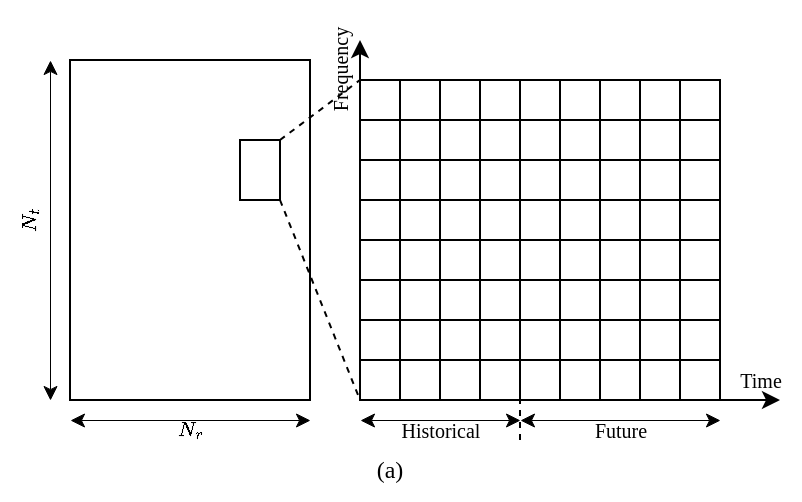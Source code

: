 <mxfile version="28.0.7">
  <diagram name="第 1 页" id="KlJC6zhfKSW6DCbhA5ee">
    <mxGraphModel dx="1056" dy="599" grid="1" gridSize="10" guides="1" tooltips="1" connect="1" arrows="1" fold="1" page="1" pageScale="1" pageWidth="850" pageHeight="1100" math="1" shadow="0">
      <root>
        <mxCell id="0" />
        <mxCell id="1" parent="0" />
        <mxCell id="Ckq702j_ndM2lnB-2Poi-1" value="" style="endArrow=classic;html=1;rounded=0;" parent="1" edge="1">
          <mxGeometry width="50" height="50" relative="1" as="geometry">
            <mxPoint x="200" y="220" as="sourcePoint" />
            <mxPoint x="410" y="220" as="targetPoint" />
          </mxGeometry>
        </mxCell>
        <mxCell id="Ckq702j_ndM2lnB-2Poi-2" value="" style="endArrow=classic;html=1;rounded=0;" parent="1" edge="1">
          <mxGeometry width="50" height="50" relative="1" as="geometry">
            <mxPoint x="200" y="220" as="sourcePoint" />
            <mxPoint x="200" y="40" as="targetPoint" />
          </mxGeometry>
        </mxCell>
        <mxCell id="Ckq702j_ndM2lnB-2Poi-14" value="" style="group" parent="1" vertex="1" connectable="0">
          <mxGeometry x="200" y="200" width="220" height="25" as="geometry" />
        </mxCell>
        <mxCell id="Ckq702j_ndM2lnB-2Poi-3" value="" style="rounded=0;whiteSpace=wrap;html=1;" parent="Ckq702j_ndM2lnB-2Poi-14" vertex="1">
          <mxGeometry width="20" height="20" as="geometry" />
        </mxCell>
        <mxCell id="Ckq702j_ndM2lnB-2Poi-4" value="" style="rounded=0;whiteSpace=wrap;html=1;" parent="Ckq702j_ndM2lnB-2Poi-14" vertex="1">
          <mxGeometry x="20" width="20" height="20" as="geometry" />
        </mxCell>
        <mxCell id="Ckq702j_ndM2lnB-2Poi-5" value="" style="rounded=0;whiteSpace=wrap;html=1;" parent="Ckq702j_ndM2lnB-2Poi-14" vertex="1">
          <mxGeometry x="60" width="20" height="20" as="geometry" />
        </mxCell>
        <mxCell id="Ckq702j_ndM2lnB-2Poi-6" value="" style="rounded=0;whiteSpace=wrap;html=1;" parent="Ckq702j_ndM2lnB-2Poi-14" vertex="1">
          <mxGeometry x="40" width="20" height="20" as="geometry" />
        </mxCell>
        <mxCell id="Ckq702j_ndM2lnB-2Poi-8" value="" style="rounded=0;whiteSpace=wrap;html=1;" parent="Ckq702j_ndM2lnB-2Poi-14" vertex="1">
          <mxGeometry x="80" width="20" height="20" as="geometry" />
        </mxCell>
        <mxCell id="Ckq702j_ndM2lnB-2Poi-9" value="" style="rounded=0;whiteSpace=wrap;html=1;" parent="Ckq702j_ndM2lnB-2Poi-14" vertex="1">
          <mxGeometry x="140" width="20" height="20" as="geometry" />
        </mxCell>
        <mxCell id="Ckq702j_ndM2lnB-2Poi-10" value="" style="rounded=0;whiteSpace=wrap;html=1;" parent="Ckq702j_ndM2lnB-2Poi-14" vertex="1">
          <mxGeometry x="120" width="20" height="20" as="geometry" />
        </mxCell>
        <mxCell id="Ckq702j_ndM2lnB-2Poi-11" value="" style="rounded=0;whiteSpace=wrap;html=1;" parent="Ckq702j_ndM2lnB-2Poi-14" vertex="1">
          <mxGeometry x="160" width="20" height="20" as="geometry" />
        </mxCell>
        <mxCell id="Ckq702j_ndM2lnB-2Poi-12" value="" style="rounded=0;whiteSpace=wrap;html=1;" parent="Ckq702j_ndM2lnB-2Poi-14" vertex="1">
          <mxGeometry x="100" width="20" height="20" as="geometry" />
        </mxCell>
        <mxCell id="Ckq702j_ndM2lnB-2Poi-117" value="&lt;font face=&quot;Times New Roman&quot; style=&quot;font-size: 10px;&quot;&gt;Time&lt;/font&gt;" style="text;html=1;align=center;verticalAlign=middle;resizable=0;points=[];autosize=1;strokeColor=none;fillColor=none;" parent="Ckq702j_ndM2lnB-2Poi-14" vertex="1">
          <mxGeometry x="180" y="-5" width="40" height="30" as="geometry" />
        </mxCell>
        <mxCell id="Ckq702j_ndM2lnB-2Poi-15" value="" style="group" parent="1" vertex="1" connectable="0">
          <mxGeometry x="200" y="180" width="200" height="20" as="geometry" />
        </mxCell>
        <mxCell id="Ckq702j_ndM2lnB-2Poi-16" value="" style="rounded=0;whiteSpace=wrap;html=1;" parent="Ckq702j_ndM2lnB-2Poi-15" vertex="1">
          <mxGeometry width="20" height="20" as="geometry" />
        </mxCell>
        <mxCell id="Ckq702j_ndM2lnB-2Poi-17" value="" style="rounded=0;whiteSpace=wrap;html=1;" parent="Ckq702j_ndM2lnB-2Poi-15" vertex="1">
          <mxGeometry x="20" width="20" height="20" as="geometry" />
        </mxCell>
        <mxCell id="Ckq702j_ndM2lnB-2Poi-18" value="" style="rounded=0;whiteSpace=wrap;html=1;" parent="Ckq702j_ndM2lnB-2Poi-15" vertex="1">
          <mxGeometry x="60" width="20" height="20" as="geometry" />
        </mxCell>
        <mxCell id="Ckq702j_ndM2lnB-2Poi-19" value="" style="rounded=0;whiteSpace=wrap;html=1;" parent="Ckq702j_ndM2lnB-2Poi-15" vertex="1">
          <mxGeometry x="40" width="20" height="20" as="geometry" />
        </mxCell>
        <mxCell id="Ckq702j_ndM2lnB-2Poi-20" value="" style="rounded=0;whiteSpace=wrap;html=1;" parent="Ckq702j_ndM2lnB-2Poi-15" vertex="1">
          <mxGeometry x="80" width="20" height="20" as="geometry" />
        </mxCell>
        <mxCell id="Ckq702j_ndM2lnB-2Poi-21" value="" style="rounded=0;whiteSpace=wrap;html=1;" parent="Ckq702j_ndM2lnB-2Poi-15" vertex="1">
          <mxGeometry x="140" width="20" height="20" as="geometry" />
        </mxCell>
        <mxCell id="Ckq702j_ndM2lnB-2Poi-22" value="" style="rounded=0;whiteSpace=wrap;html=1;" parent="Ckq702j_ndM2lnB-2Poi-15" vertex="1">
          <mxGeometry x="120" width="20" height="20" as="geometry" />
        </mxCell>
        <mxCell id="Ckq702j_ndM2lnB-2Poi-23" value="" style="rounded=0;whiteSpace=wrap;html=1;" parent="Ckq702j_ndM2lnB-2Poi-15" vertex="1">
          <mxGeometry x="160" width="20" height="20" as="geometry" />
        </mxCell>
        <mxCell id="Ckq702j_ndM2lnB-2Poi-24" value="" style="rounded=0;whiteSpace=wrap;html=1;" parent="Ckq702j_ndM2lnB-2Poi-15" vertex="1">
          <mxGeometry x="100" width="20" height="20" as="geometry" />
        </mxCell>
        <mxCell id="Ckq702j_ndM2lnB-2Poi-26" value="" style="group" parent="1" vertex="1" connectable="0">
          <mxGeometry x="200" y="140" width="200" height="20" as="geometry" />
        </mxCell>
        <mxCell id="Ckq702j_ndM2lnB-2Poi-27" value="" style="rounded=0;whiteSpace=wrap;html=1;" parent="Ckq702j_ndM2lnB-2Poi-26" vertex="1">
          <mxGeometry width="20" height="20" as="geometry" />
        </mxCell>
        <mxCell id="Ckq702j_ndM2lnB-2Poi-28" value="" style="rounded=0;whiteSpace=wrap;html=1;" parent="Ckq702j_ndM2lnB-2Poi-26" vertex="1">
          <mxGeometry x="20" width="20" height="20" as="geometry" />
        </mxCell>
        <mxCell id="Ckq702j_ndM2lnB-2Poi-29" value="" style="rounded=0;whiteSpace=wrap;html=1;" parent="Ckq702j_ndM2lnB-2Poi-26" vertex="1">
          <mxGeometry x="60" width="20" height="20" as="geometry" />
        </mxCell>
        <mxCell id="Ckq702j_ndM2lnB-2Poi-30" value="" style="rounded=0;whiteSpace=wrap;html=1;" parent="Ckq702j_ndM2lnB-2Poi-26" vertex="1">
          <mxGeometry x="40" width="20" height="20" as="geometry" />
        </mxCell>
        <mxCell id="Ckq702j_ndM2lnB-2Poi-31" value="" style="rounded=0;whiteSpace=wrap;html=1;" parent="Ckq702j_ndM2lnB-2Poi-26" vertex="1">
          <mxGeometry x="80" width="20" height="20" as="geometry" />
        </mxCell>
        <mxCell id="Ckq702j_ndM2lnB-2Poi-32" value="" style="rounded=0;whiteSpace=wrap;html=1;" parent="Ckq702j_ndM2lnB-2Poi-26" vertex="1">
          <mxGeometry x="140" width="20" height="20" as="geometry" />
        </mxCell>
        <mxCell id="Ckq702j_ndM2lnB-2Poi-33" value="" style="rounded=0;whiteSpace=wrap;html=1;" parent="Ckq702j_ndM2lnB-2Poi-26" vertex="1">
          <mxGeometry x="120" width="20" height="20" as="geometry" />
        </mxCell>
        <mxCell id="Ckq702j_ndM2lnB-2Poi-34" value="" style="rounded=0;whiteSpace=wrap;html=1;" parent="Ckq702j_ndM2lnB-2Poi-26" vertex="1">
          <mxGeometry x="160" width="20" height="20" as="geometry" />
        </mxCell>
        <mxCell id="Ckq702j_ndM2lnB-2Poi-35" value="" style="rounded=0;whiteSpace=wrap;html=1;" parent="Ckq702j_ndM2lnB-2Poi-26" vertex="1">
          <mxGeometry x="100" width="20" height="20" as="geometry" />
        </mxCell>
        <mxCell id="Ckq702j_ndM2lnB-2Poi-37" value="" style="group" parent="1" vertex="1" connectable="0">
          <mxGeometry x="200" y="160" width="200" height="20" as="geometry" />
        </mxCell>
        <mxCell id="Ckq702j_ndM2lnB-2Poi-38" value="" style="rounded=0;whiteSpace=wrap;html=1;" parent="Ckq702j_ndM2lnB-2Poi-37" vertex="1">
          <mxGeometry width="20" height="20" as="geometry" />
        </mxCell>
        <mxCell id="Ckq702j_ndM2lnB-2Poi-39" value="" style="rounded=0;whiteSpace=wrap;html=1;" parent="Ckq702j_ndM2lnB-2Poi-37" vertex="1">
          <mxGeometry x="20" width="20" height="20" as="geometry" />
        </mxCell>
        <mxCell id="Ckq702j_ndM2lnB-2Poi-40" value="" style="rounded=0;whiteSpace=wrap;html=1;" parent="Ckq702j_ndM2lnB-2Poi-37" vertex="1">
          <mxGeometry x="60" width="20" height="20" as="geometry" />
        </mxCell>
        <mxCell id="Ckq702j_ndM2lnB-2Poi-41" value="" style="rounded=0;whiteSpace=wrap;html=1;" parent="Ckq702j_ndM2lnB-2Poi-37" vertex="1">
          <mxGeometry x="40" width="20" height="20" as="geometry" />
        </mxCell>
        <mxCell id="Ckq702j_ndM2lnB-2Poi-42" value="" style="rounded=0;whiteSpace=wrap;html=1;" parent="Ckq702j_ndM2lnB-2Poi-37" vertex="1">
          <mxGeometry x="80" width="20" height="20" as="geometry" />
        </mxCell>
        <mxCell id="Ckq702j_ndM2lnB-2Poi-43" value="" style="rounded=0;whiteSpace=wrap;html=1;" parent="Ckq702j_ndM2lnB-2Poi-37" vertex="1">
          <mxGeometry x="140" width="20" height="20" as="geometry" />
        </mxCell>
        <mxCell id="Ckq702j_ndM2lnB-2Poi-44" value="" style="rounded=0;whiteSpace=wrap;html=1;" parent="Ckq702j_ndM2lnB-2Poi-37" vertex="1">
          <mxGeometry x="120" width="20" height="20" as="geometry" />
        </mxCell>
        <mxCell id="Ckq702j_ndM2lnB-2Poi-45" value="" style="rounded=0;whiteSpace=wrap;html=1;" parent="Ckq702j_ndM2lnB-2Poi-37" vertex="1">
          <mxGeometry x="160" width="20" height="20" as="geometry" />
        </mxCell>
        <mxCell id="Ckq702j_ndM2lnB-2Poi-46" value="" style="rounded=0;whiteSpace=wrap;html=1;" parent="Ckq702j_ndM2lnB-2Poi-37" vertex="1">
          <mxGeometry x="100" width="20" height="20" as="geometry" />
        </mxCell>
        <mxCell id="Ckq702j_ndM2lnB-2Poi-48" value="" style="group" parent="1" vertex="1" connectable="0">
          <mxGeometry x="200" y="120" width="200" height="20" as="geometry" />
        </mxCell>
        <mxCell id="Ckq702j_ndM2lnB-2Poi-49" value="" style="rounded=0;whiteSpace=wrap;html=1;" parent="Ckq702j_ndM2lnB-2Poi-48" vertex="1">
          <mxGeometry width="20" height="20" as="geometry" />
        </mxCell>
        <mxCell id="Ckq702j_ndM2lnB-2Poi-50" value="" style="rounded=0;whiteSpace=wrap;html=1;" parent="Ckq702j_ndM2lnB-2Poi-48" vertex="1">
          <mxGeometry x="20" width="20" height="20" as="geometry" />
        </mxCell>
        <mxCell id="Ckq702j_ndM2lnB-2Poi-51" value="" style="rounded=0;whiteSpace=wrap;html=1;" parent="Ckq702j_ndM2lnB-2Poi-48" vertex="1">
          <mxGeometry x="60" width="20" height="20" as="geometry" />
        </mxCell>
        <mxCell id="Ckq702j_ndM2lnB-2Poi-52" value="" style="rounded=0;whiteSpace=wrap;html=1;" parent="Ckq702j_ndM2lnB-2Poi-48" vertex="1">
          <mxGeometry x="40" width="20" height="20" as="geometry" />
        </mxCell>
        <mxCell id="Ckq702j_ndM2lnB-2Poi-53" value="" style="rounded=0;whiteSpace=wrap;html=1;" parent="Ckq702j_ndM2lnB-2Poi-48" vertex="1">
          <mxGeometry x="80" width="20" height="20" as="geometry" />
        </mxCell>
        <mxCell id="Ckq702j_ndM2lnB-2Poi-54" value="" style="rounded=0;whiteSpace=wrap;html=1;" parent="Ckq702j_ndM2lnB-2Poi-48" vertex="1">
          <mxGeometry x="140" width="20" height="20" as="geometry" />
        </mxCell>
        <mxCell id="Ckq702j_ndM2lnB-2Poi-55" value="" style="rounded=0;whiteSpace=wrap;html=1;" parent="Ckq702j_ndM2lnB-2Poi-48" vertex="1">
          <mxGeometry x="120" width="20" height="20" as="geometry" />
        </mxCell>
        <mxCell id="Ckq702j_ndM2lnB-2Poi-56" value="" style="rounded=0;whiteSpace=wrap;html=1;" parent="Ckq702j_ndM2lnB-2Poi-48" vertex="1">
          <mxGeometry x="160" width="20" height="20" as="geometry" />
        </mxCell>
        <mxCell id="Ckq702j_ndM2lnB-2Poi-57" value="" style="rounded=0;whiteSpace=wrap;html=1;" parent="Ckq702j_ndM2lnB-2Poi-48" vertex="1">
          <mxGeometry x="100" width="20" height="20" as="geometry" />
        </mxCell>
        <mxCell id="Ckq702j_ndM2lnB-2Poi-59" value="" style="group" parent="1" vertex="1" connectable="0">
          <mxGeometry x="200" y="100" width="200" height="20" as="geometry" />
        </mxCell>
        <mxCell id="Ckq702j_ndM2lnB-2Poi-60" value="" style="rounded=0;whiteSpace=wrap;html=1;" parent="Ckq702j_ndM2lnB-2Poi-59" vertex="1">
          <mxGeometry width="20" height="20" as="geometry" />
        </mxCell>
        <mxCell id="Ckq702j_ndM2lnB-2Poi-61" value="" style="rounded=0;whiteSpace=wrap;html=1;" parent="Ckq702j_ndM2lnB-2Poi-59" vertex="1">
          <mxGeometry x="20" width="20" height="20" as="geometry" />
        </mxCell>
        <mxCell id="Ckq702j_ndM2lnB-2Poi-62" value="" style="rounded=0;whiteSpace=wrap;html=1;" parent="Ckq702j_ndM2lnB-2Poi-59" vertex="1">
          <mxGeometry x="60" width="20" height="20" as="geometry" />
        </mxCell>
        <mxCell id="Ckq702j_ndM2lnB-2Poi-63" value="" style="rounded=0;whiteSpace=wrap;html=1;" parent="Ckq702j_ndM2lnB-2Poi-59" vertex="1">
          <mxGeometry x="40" width="20" height="20" as="geometry" />
        </mxCell>
        <mxCell id="Ckq702j_ndM2lnB-2Poi-64" value="" style="rounded=0;whiteSpace=wrap;html=1;" parent="Ckq702j_ndM2lnB-2Poi-59" vertex="1">
          <mxGeometry x="80" width="20" height="20" as="geometry" />
        </mxCell>
        <mxCell id="Ckq702j_ndM2lnB-2Poi-65" value="" style="rounded=0;whiteSpace=wrap;html=1;" parent="Ckq702j_ndM2lnB-2Poi-59" vertex="1">
          <mxGeometry x="140" width="20" height="20" as="geometry" />
        </mxCell>
        <mxCell id="Ckq702j_ndM2lnB-2Poi-66" value="" style="rounded=0;whiteSpace=wrap;html=1;" parent="Ckq702j_ndM2lnB-2Poi-59" vertex="1">
          <mxGeometry x="120" width="20" height="20" as="geometry" />
        </mxCell>
        <mxCell id="Ckq702j_ndM2lnB-2Poi-67" value="" style="rounded=0;whiteSpace=wrap;html=1;" parent="Ckq702j_ndM2lnB-2Poi-59" vertex="1">
          <mxGeometry x="160" width="20" height="20" as="geometry" />
        </mxCell>
        <mxCell id="Ckq702j_ndM2lnB-2Poi-68" value="" style="rounded=0;whiteSpace=wrap;html=1;" parent="Ckq702j_ndM2lnB-2Poi-59" vertex="1">
          <mxGeometry x="100" width="20" height="20" as="geometry" />
        </mxCell>
        <mxCell id="Ckq702j_ndM2lnB-2Poi-70" value="" style="group" parent="1" vertex="1" connectable="0">
          <mxGeometry x="200" y="80" width="200" height="20" as="geometry" />
        </mxCell>
        <mxCell id="Ckq702j_ndM2lnB-2Poi-71" value="" style="rounded=0;whiteSpace=wrap;html=1;" parent="Ckq702j_ndM2lnB-2Poi-70" vertex="1">
          <mxGeometry width="20" height="20" as="geometry" />
        </mxCell>
        <mxCell id="Ckq702j_ndM2lnB-2Poi-72" value="" style="rounded=0;whiteSpace=wrap;html=1;" parent="Ckq702j_ndM2lnB-2Poi-70" vertex="1">
          <mxGeometry x="20" width="20" height="20" as="geometry" />
        </mxCell>
        <mxCell id="Ckq702j_ndM2lnB-2Poi-73" value="" style="rounded=0;whiteSpace=wrap;html=1;" parent="Ckq702j_ndM2lnB-2Poi-70" vertex="1">
          <mxGeometry x="60" width="20" height="20" as="geometry" />
        </mxCell>
        <mxCell id="Ckq702j_ndM2lnB-2Poi-74" value="" style="rounded=0;whiteSpace=wrap;html=1;" parent="Ckq702j_ndM2lnB-2Poi-70" vertex="1">
          <mxGeometry x="40" width="20" height="20" as="geometry" />
        </mxCell>
        <mxCell id="Ckq702j_ndM2lnB-2Poi-75" value="" style="rounded=0;whiteSpace=wrap;html=1;" parent="Ckq702j_ndM2lnB-2Poi-70" vertex="1">
          <mxGeometry x="80" width="20" height="20" as="geometry" />
        </mxCell>
        <mxCell id="Ckq702j_ndM2lnB-2Poi-76" value="" style="rounded=0;whiteSpace=wrap;html=1;" parent="Ckq702j_ndM2lnB-2Poi-70" vertex="1">
          <mxGeometry x="140" width="20" height="20" as="geometry" />
        </mxCell>
        <mxCell id="Ckq702j_ndM2lnB-2Poi-77" value="" style="rounded=0;whiteSpace=wrap;html=1;" parent="Ckq702j_ndM2lnB-2Poi-70" vertex="1">
          <mxGeometry x="120" width="20" height="20" as="geometry" />
        </mxCell>
        <mxCell id="Ckq702j_ndM2lnB-2Poi-78" value="" style="rounded=0;whiteSpace=wrap;html=1;" parent="Ckq702j_ndM2lnB-2Poi-70" vertex="1">
          <mxGeometry x="160" width="20" height="20" as="geometry" />
        </mxCell>
        <mxCell id="Ckq702j_ndM2lnB-2Poi-79" value="" style="rounded=0;whiteSpace=wrap;html=1;" parent="Ckq702j_ndM2lnB-2Poi-70" vertex="1">
          <mxGeometry x="100" width="20" height="20" as="geometry" />
        </mxCell>
        <mxCell id="Ckq702j_ndM2lnB-2Poi-81" value="" style="group" parent="1" vertex="1" connectable="0">
          <mxGeometry x="200" y="60" width="200" height="20" as="geometry" />
        </mxCell>
        <mxCell id="Ckq702j_ndM2lnB-2Poi-82" value="" style="rounded=0;whiteSpace=wrap;html=1;" parent="Ckq702j_ndM2lnB-2Poi-81" vertex="1">
          <mxGeometry width="20" height="20" as="geometry" />
        </mxCell>
        <mxCell id="Ckq702j_ndM2lnB-2Poi-83" value="" style="rounded=0;whiteSpace=wrap;html=1;" parent="Ckq702j_ndM2lnB-2Poi-81" vertex="1">
          <mxGeometry x="20" width="20" height="20" as="geometry" />
        </mxCell>
        <mxCell id="Ckq702j_ndM2lnB-2Poi-84" value="" style="rounded=0;whiteSpace=wrap;html=1;" parent="Ckq702j_ndM2lnB-2Poi-81" vertex="1">
          <mxGeometry x="60" width="20" height="20" as="geometry" />
        </mxCell>
        <mxCell id="Ckq702j_ndM2lnB-2Poi-85" value="" style="rounded=0;whiteSpace=wrap;html=1;" parent="Ckq702j_ndM2lnB-2Poi-81" vertex="1">
          <mxGeometry x="40" width="20" height="20" as="geometry" />
        </mxCell>
        <mxCell id="Ckq702j_ndM2lnB-2Poi-86" value="" style="rounded=0;whiteSpace=wrap;html=1;" parent="Ckq702j_ndM2lnB-2Poi-81" vertex="1">
          <mxGeometry x="80" width="20" height="20" as="geometry" />
        </mxCell>
        <mxCell id="Ckq702j_ndM2lnB-2Poi-87" value="" style="rounded=0;whiteSpace=wrap;html=1;" parent="Ckq702j_ndM2lnB-2Poi-81" vertex="1">
          <mxGeometry x="140" width="20" height="20" as="geometry" />
        </mxCell>
        <mxCell id="Ckq702j_ndM2lnB-2Poi-88" value="" style="rounded=0;whiteSpace=wrap;html=1;" parent="Ckq702j_ndM2lnB-2Poi-81" vertex="1">
          <mxGeometry x="120" width="20" height="20" as="geometry" />
        </mxCell>
        <mxCell id="Ckq702j_ndM2lnB-2Poi-89" value="" style="rounded=0;whiteSpace=wrap;html=1;" parent="Ckq702j_ndM2lnB-2Poi-81" vertex="1">
          <mxGeometry x="160" width="20" height="20" as="geometry" />
        </mxCell>
        <mxCell id="Ckq702j_ndM2lnB-2Poi-90" value="" style="rounded=0;whiteSpace=wrap;html=1;" parent="Ckq702j_ndM2lnB-2Poi-81" vertex="1">
          <mxGeometry x="100" width="20" height="20" as="geometry" />
        </mxCell>
        <mxCell id="Ckq702j_ndM2lnB-2Poi-118" value="&lt;font face=&quot;Times New Roman&quot; style=&quot;font-size: 10px;&quot;&gt;Frequency&lt;/font&gt;" style="text;html=1;align=center;verticalAlign=middle;resizable=0;points=[];autosize=1;strokeColor=none;fillColor=none;rotation=-90;" parent="1" vertex="1">
          <mxGeometry x="155" y="40" width="70" height="30" as="geometry" />
        </mxCell>
        <mxCell id="Ckq702j_ndM2lnB-2Poi-119" value="" style="endArrow=none;html=1;rounded=0;entryX=1;entryY=1;entryDx=0;entryDy=0;dashed=1;" parent="1" target="Ckq702j_ndM2lnB-2Poi-5" edge="1">
          <mxGeometry width="50" height="50" relative="1" as="geometry">
            <mxPoint x="280" y="240" as="sourcePoint" />
            <mxPoint x="400" y="170" as="targetPoint" />
          </mxGeometry>
        </mxCell>
        <mxCell id="Ckq702j_ndM2lnB-2Poi-123" value="" style="endArrow=classic;startArrow=classic;html=1;rounded=0;strokeWidth=0.5;" parent="1" edge="1">
          <mxGeometry width="50" height="50" relative="1" as="geometry">
            <mxPoint x="200" y="230" as="sourcePoint" />
            <mxPoint x="280" y="230" as="targetPoint" />
          </mxGeometry>
        </mxCell>
        <mxCell id="Ckq702j_ndM2lnB-2Poi-124" value="&lt;font face=&quot;Times New Roman&quot; style=&quot;font-size: 10px;&quot;&gt;Historical&lt;/font&gt;" style="text;html=1;align=center;verticalAlign=middle;resizable=0;points=[];autosize=1;strokeColor=none;fillColor=none;" parent="1" vertex="1">
          <mxGeometry x="210" y="220" width="60" height="30" as="geometry" />
        </mxCell>
        <mxCell id="Ckq702j_ndM2lnB-2Poi-125" value="" style="endArrow=classic;startArrow=classic;html=1;rounded=0;strokeWidth=0.5;" parent="1" edge="1">
          <mxGeometry width="50" height="50" relative="1" as="geometry">
            <mxPoint x="280" y="230" as="sourcePoint" />
            <mxPoint x="380" y="230" as="targetPoint" />
          </mxGeometry>
        </mxCell>
        <mxCell id="Ckq702j_ndM2lnB-2Poi-126" value="&lt;font face=&quot;Times New Roman&quot; style=&quot;font-size: 10px;&quot;&gt;Future&lt;/font&gt;" style="text;html=1;align=center;verticalAlign=middle;resizable=0;points=[];autosize=1;strokeColor=none;fillColor=none;" parent="1" vertex="1">
          <mxGeometry x="305" y="220" width="50" height="30" as="geometry" />
        </mxCell>
        <mxCell id="Ckq702j_ndM2lnB-2Poi-127" value="" style="rounded=0;whiteSpace=wrap;html=1;" parent="1" vertex="1">
          <mxGeometry x="55" y="50" width="120" height="170" as="geometry" />
        </mxCell>
        <mxCell id="Ckq702j_ndM2lnB-2Poi-128" value="" style="rounded=0;whiteSpace=wrap;html=1;" parent="1" vertex="1">
          <mxGeometry x="140" y="90" width="20" height="30" as="geometry" />
        </mxCell>
        <mxCell id="Ckq702j_ndM2lnB-2Poi-130" value="" style="endArrow=none;dashed=1;html=1;rounded=0;exitX=1;exitY=1;exitDx=0;exitDy=0;entryX=0;entryY=1;entryDx=0;entryDy=0;" parent="1" source="Ckq702j_ndM2lnB-2Poi-128" target="Ckq702j_ndM2lnB-2Poi-3" edge="1">
          <mxGeometry width="50" height="50" relative="1" as="geometry">
            <mxPoint x="320" y="220" as="sourcePoint" />
            <mxPoint x="200" y="230" as="targetPoint" />
          </mxGeometry>
        </mxCell>
        <mxCell id="Ckq702j_ndM2lnB-2Poi-131" value="" style="endArrow=none;dashed=1;html=1;rounded=0;exitX=1;exitY=0;exitDx=0;exitDy=0;entryX=0;entryY=0;entryDx=0;entryDy=0;" parent="1" source="Ckq702j_ndM2lnB-2Poi-128" target="Ckq702j_ndM2lnB-2Poi-82" edge="1">
          <mxGeometry width="50" height="50" relative="1" as="geometry">
            <mxPoint x="420" y="140" as="sourcePoint" />
            <mxPoint x="460" y="240" as="targetPoint" />
          </mxGeometry>
        </mxCell>
        <mxCell id="Ckq702j_ndM2lnB-2Poi-132" value="" style="endArrow=classic;startArrow=classic;html=1;rounded=0;strokeWidth=0.5;" parent="1" edge="1">
          <mxGeometry width="50" height="50" relative="1" as="geometry">
            <mxPoint x="55" y="230" as="sourcePoint" />
            <mxPoint x="175" y="230" as="targetPoint" />
          </mxGeometry>
        </mxCell>
        <mxCell id="Ckq702j_ndM2lnB-2Poi-133" value="&lt;font face=&quot;Times New Roman&quot; style=&quot;font-size: 10px;&quot;&gt;\[N_r\]&lt;/font&gt;" style="text;html=1;align=center;verticalAlign=middle;resizable=0;points=[];autosize=1;strokeColor=none;fillColor=none;" parent="1" vertex="1">
          <mxGeometry x="90" y="220" width="50" height="30" as="geometry" />
        </mxCell>
        <mxCell id="Ckq702j_ndM2lnB-2Poi-134" value="&lt;font face=&quot;Times New Roman&quot; style=&quot;font-size: 10px;&quot;&gt;\[N_t\]&lt;/font&gt;" style="text;html=1;align=center;verticalAlign=middle;resizable=0;points=[];autosize=1;strokeColor=none;fillColor=none;rotation=-90;" parent="1" vertex="1">
          <mxGeometry x="10" y="115" width="50" height="30" as="geometry" />
        </mxCell>
        <mxCell id="Ckq702j_ndM2lnB-2Poi-135" value="" style="endArrow=classic;startArrow=classic;html=1;rounded=0;strokeWidth=0.5;" parent="1" edge="1">
          <mxGeometry width="50" height="50" relative="1" as="geometry">
            <mxPoint x="45" y="220" as="sourcePoint" />
            <mxPoint x="45" y="50" as="targetPoint" />
          </mxGeometry>
        </mxCell>
        <mxCell id="Ckq702j_ndM2lnB-2Poi-140" value="&lt;font face=&quot;Times New Roman&quot;&gt;(a)&lt;/font&gt;" style="text;html=1;align=center;verticalAlign=middle;whiteSpace=wrap;rounded=0;" parent="1" vertex="1">
          <mxGeometry x="185" y="240" width="60" height="30" as="geometry" />
        </mxCell>
      </root>
    </mxGraphModel>
  </diagram>
</mxfile>
